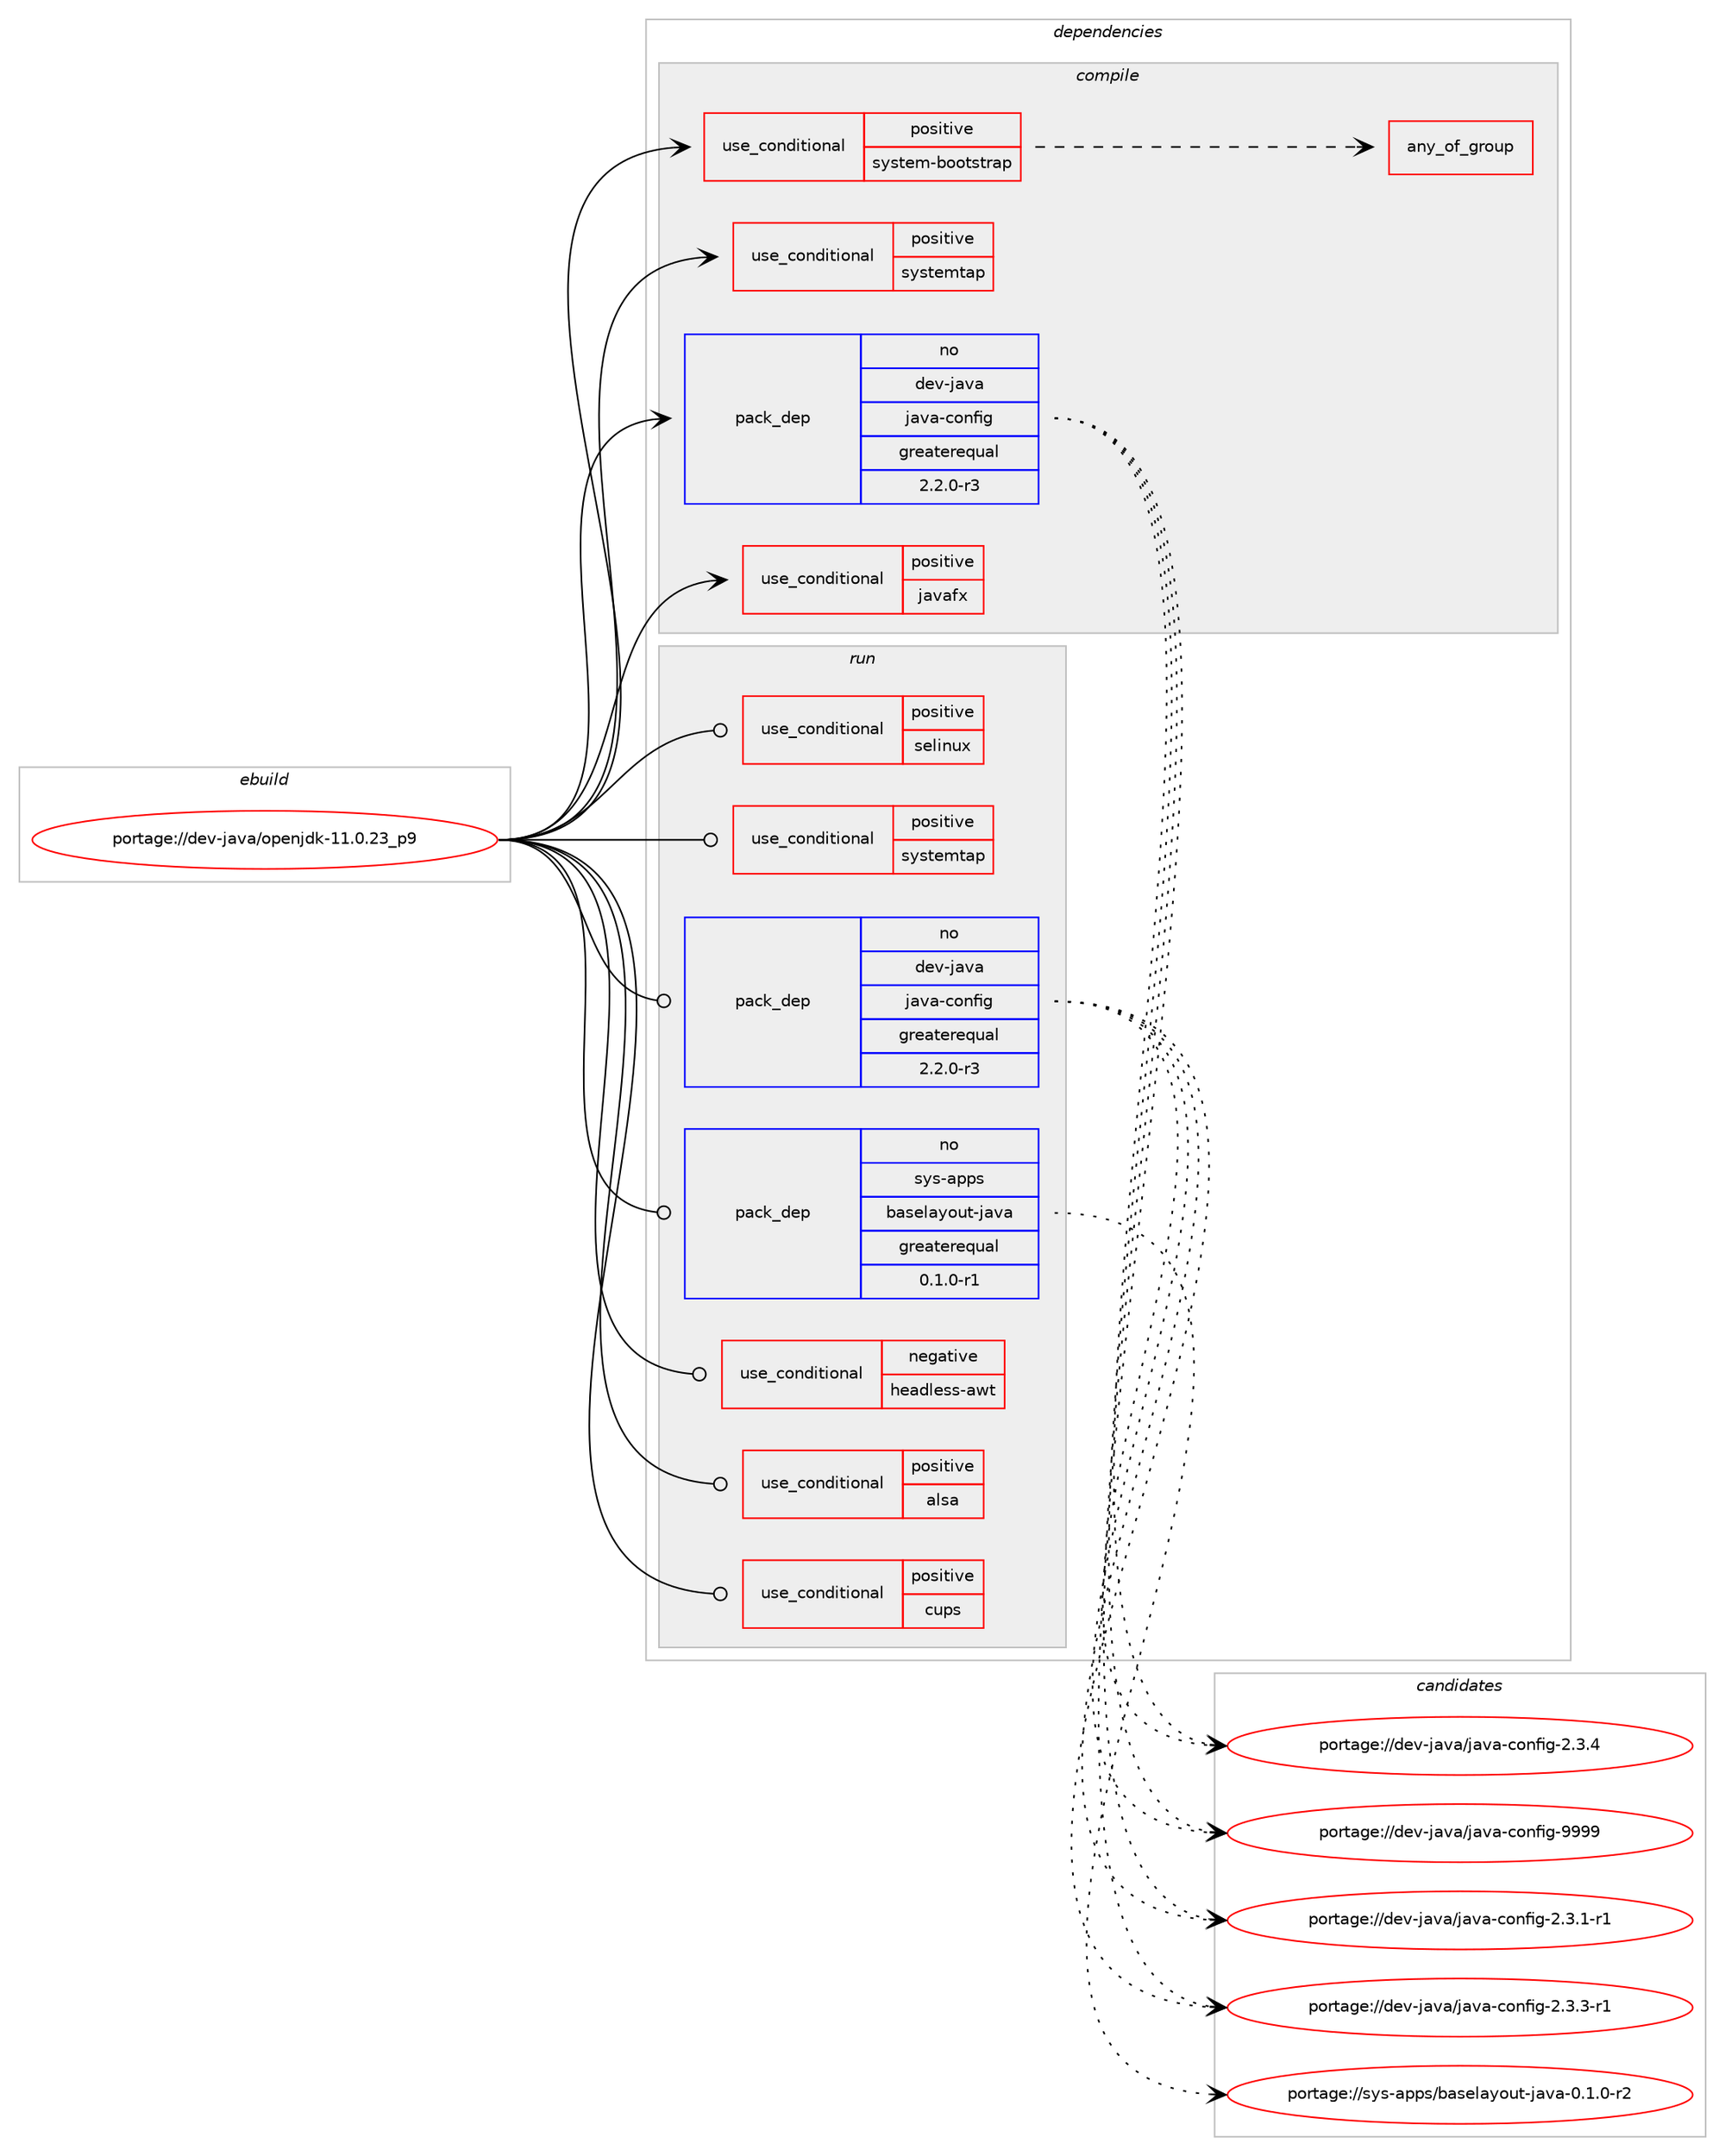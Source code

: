 digraph prolog {

# *************
# Graph options
# *************

newrank=true;
concentrate=true;
compound=true;
graph [rankdir=LR,fontname=Helvetica,fontsize=10,ranksep=1.5];#, ranksep=2.5, nodesep=0.2];
edge  [arrowhead=vee];
node  [fontname=Helvetica,fontsize=10];

# **********
# The ebuild
# **********

subgraph cluster_leftcol {
color=gray;
rank=same;
label=<<i>ebuild</i>>;
id [label="portage://dev-java/openjdk-11.0.23_p9", color=red, width=4, href="../dev-java/openjdk-11.0.23_p9.svg"];
}

# ****************
# The dependencies
# ****************

subgraph cluster_midcol {
color=gray;
label=<<i>dependencies</i>>;
subgraph cluster_compile {
fillcolor="#eeeeee";
style=filled;
label=<<i>compile</i>>;
subgraph cond21615 {
dependency48931 [label=<<TABLE BORDER="0" CELLBORDER="1" CELLSPACING="0" CELLPADDING="4"><TR><TD ROWSPAN="3" CELLPADDING="10">use_conditional</TD></TR><TR><TD>positive</TD></TR><TR><TD>javafx</TD></TR></TABLE>>, shape=none, color=red];
# *** BEGIN UNKNOWN DEPENDENCY TYPE (TODO) ***
# dependency48931 -> package_dependency(portage://dev-java/openjdk-11.0.23_p9,install,no,dev-java,openjfx,none,[,,],[slot(11),equal],[])
# *** END UNKNOWN DEPENDENCY TYPE (TODO) ***

}
id:e -> dependency48931:w [weight=20,style="solid",arrowhead="vee"];
subgraph cond21616 {
dependency48932 [label=<<TABLE BORDER="0" CELLBORDER="1" CELLSPACING="0" CELLPADDING="4"><TR><TD ROWSPAN="3" CELLPADDING="10">use_conditional</TD></TR><TR><TD>positive</TD></TR><TR><TD>system-bootstrap</TD></TR></TABLE>>, shape=none, color=red];
subgraph any914 {
dependency48933 [label=<<TABLE BORDER="0" CELLBORDER="1" CELLSPACING="0" CELLPADDING="4"><TR><TD CELLPADDING="10">any_of_group</TD></TR></TABLE>>, shape=none, color=red];# *** BEGIN UNKNOWN DEPENDENCY TYPE (TODO) ***
# dependency48933 -> package_dependency(portage://dev-java/openjdk-11.0.23_p9,install,no,dev-java,openjdk-bin,none,[,,],[slot(11)],[use(enable(gentoo-vm),positive)])
# *** END UNKNOWN DEPENDENCY TYPE (TODO) ***

# *** BEGIN UNKNOWN DEPENDENCY TYPE (TODO) ***
# dependency48933 -> package_dependency(portage://dev-java/openjdk-11.0.23_p9,install,no,dev-java,openjdk,none,[,,],[slot(11)],[use(enable(gentoo-vm),positive)])
# *** END UNKNOWN DEPENDENCY TYPE (TODO) ***

}
dependency48932:e -> dependency48933:w [weight=20,style="dashed",arrowhead="vee"];
}
id:e -> dependency48932:w [weight=20,style="solid",arrowhead="vee"];
subgraph cond21617 {
dependency48934 [label=<<TABLE BORDER="0" CELLBORDER="1" CELLSPACING="0" CELLPADDING="4"><TR><TD ROWSPAN="3" CELLPADDING="10">use_conditional</TD></TR><TR><TD>positive</TD></TR><TR><TD>systemtap</TD></TR></TABLE>>, shape=none, color=red];
# *** BEGIN UNKNOWN DEPENDENCY TYPE (TODO) ***
# dependency48934 -> package_dependency(portage://dev-java/openjdk-11.0.23_p9,install,no,dev-debug,systemtap,none,[,,],[],[])
# *** END UNKNOWN DEPENDENCY TYPE (TODO) ***

}
id:e -> dependency48934:w [weight=20,style="solid",arrowhead="vee"];
# *** BEGIN UNKNOWN DEPENDENCY TYPE (TODO) ***
# id -> package_dependency(portage://dev-java/openjdk-11.0.23_p9,install,no,app-arch,zip,none,[,,],[],[])
# *** END UNKNOWN DEPENDENCY TYPE (TODO) ***

# *** BEGIN UNKNOWN DEPENDENCY TYPE (TODO) ***
# id -> package_dependency(portage://dev-java/openjdk-11.0.23_p9,install,no,app-eselect,eselect-java,none,[,,],[],[])
# *** END UNKNOWN DEPENDENCY TYPE (TODO) ***

subgraph pack26290 {
dependency48935 [label=<<TABLE BORDER="0" CELLBORDER="1" CELLSPACING="0" CELLPADDING="4" WIDTH="220"><TR><TD ROWSPAN="6" CELLPADDING="30">pack_dep</TD></TR><TR><TD WIDTH="110">no</TD></TR><TR><TD>dev-java</TD></TR><TR><TD>java-config</TD></TR><TR><TD>greaterequal</TD></TR><TR><TD>2.2.0-r3</TD></TR></TABLE>>, shape=none, color=blue];
}
id:e -> dependency48935:w [weight=20,style="solid",arrowhead="vee"];
# *** BEGIN UNKNOWN DEPENDENCY TYPE (TODO) ***
# id -> package_dependency(portage://dev-java/openjdk-11.0.23_p9,install,no,dev-java,java-config,none,[,,],[],[])
# *** END UNKNOWN DEPENDENCY TYPE (TODO) ***

# *** BEGIN UNKNOWN DEPENDENCY TYPE (TODO) ***
# id -> package_dependency(portage://dev-java/openjdk-11.0.23_p9,install,no,media-libs,alsa-lib,none,[,,],[],[])
# *** END UNKNOWN DEPENDENCY TYPE (TODO) ***

# *** BEGIN UNKNOWN DEPENDENCY TYPE (TODO) ***
# id -> package_dependency(portage://dev-java/openjdk-11.0.23_p9,install,no,media-libs,freetype,none,[,,],[slot(2),equal],[])
# *** END UNKNOWN DEPENDENCY TYPE (TODO) ***

# *** BEGIN UNKNOWN DEPENDENCY TYPE (TODO) ***
# id -> package_dependency(portage://dev-java/openjdk-11.0.23_p9,install,no,media-libs,giflib,none,[,,],[slot(0),subslot(7)],[])
# *** END UNKNOWN DEPENDENCY TYPE (TODO) ***

# *** BEGIN UNKNOWN DEPENDENCY TYPE (TODO) ***
# id -> package_dependency(portage://dev-java/openjdk-11.0.23_p9,install,no,media-libs,harfbuzz,none,[,,],any_same_slot,[])
# *** END UNKNOWN DEPENDENCY TYPE (TODO) ***

# *** BEGIN UNKNOWN DEPENDENCY TYPE (TODO) ***
# id -> package_dependency(portage://dev-java/openjdk-11.0.23_p9,install,no,media-libs,lcms,none,[,,],[slot(2),equal],[])
# *** END UNKNOWN DEPENDENCY TYPE (TODO) ***

# *** BEGIN UNKNOWN DEPENDENCY TYPE (TODO) ***
# id -> package_dependency(portage://dev-java/openjdk-11.0.23_p9,install,no,media-libs,libjpeg-turbo,none,[,,],[slot(0),equal],[])
# *** END UNKNOWN DEPENDENCY TYPE (TODO) ***

# *** BEGIN UNKNOWN DEPENDENCY TYPE (TODO) ***
# id -> package_dependency(portage://dev-java/openjdk-11.0.23_p9,install,no,media-libs,libpng,none,[,,],[slot(0),equal],[])
# *** END UNKNOWN DEPENDENCY TYPE (TODO) ***

# *** BEGIN UNKNOWN DEPENDENCY TYPE (TODO) ***
# id -> package_dependency(portage://dev-java/openjdk-11.0.23_p9,install,no,net-print,cups,none,[,,],[],[])
# *** END UNKNOWN DEPENDENCY TYPE (TODO) ***

# *** BEGIN UNKNOWN DEPENDENCY TYPE (TODO) ***
# id -> package_dependency(portage://dev-java/openjdk-11.0.23_p9,install,no,sys-libs,zlib,none,[,,],[],[])
# *** END UNKNOWN DEPENDENCY TYPE (TODO) ***

# *** BEGIN UNKNOWN DEPENDENCY TYPE (TODO) ***
# id -> package_dependency(portage://dev-java/openjdk-11.0.23_p9,install,no,x11-base,xorg-proto,none,[,,],[],[])
# *** END UNKNOWN DEPENDENCY TYPE (TODO) ***

# *** BEGIN UNKNOWN DEPENDENCY TYPE (TODO) ***
# id -> package_dependency(portage://dev-java/openjdk-11.0.23_p9,install,no,x11-libs,libX11,none,[,,],[],[])
# *** END UNKNOWN DEPENDENCY TYPE (TODO) ***

# *** BEGIN UNKNOWN DEPENDENCY TYPE (TODO) ***
# id -> package_dependency(portage://dev-java/openjdk-11.0.23_p9,install,no,x11-libs,libXext,none,[,,],[],[])
# *** END UNKNOWN DEPENDENCY TYPE (TODO) ***

# *** BEGIN UNKNOWN DEPENDENCY TYPE (TODO) ***
# id -> package_dependency(portage://dev-java/openjdk-11.0.23_p9,install,no,x11-libs,libXi,none,[,,],[],[])
# *** END UNKNOWN DEPENDENCY TYPE (TODO) ***

# *** BEGIN UNKNOWN DEPENDENCY TYPE (TODO) ***
# id -> package_dependency(portage://dev-java/openjdk-11.0.23_p9,install,no,x11-libs,libXrandr,none,[,,],[],[])
# *** END UNKNOWN DEPENDENCY TYPE (TODO) ***

# *** BEGIN UNKNOWN DEPENDENCY TYPE (TODO) ***
# id -> package_dependency(portage://dev-java/openjdk-11.0.23_p9,install,no,x11-libs,libXrender,none,[,,],[],[])
# *** END UNKNOWN DEPENDENCY TYPE (TODO) ***

# *** BEGIN UNKNOWN DEPENDENCY TYPE (TODO) ***
# id -> package_dependency(portage://dev-java/openjdk-11.0.23_p9,install,no,x11-libs,libXt,none,[,,],[],[])
# *** END UNKNOWN DEPENDENCY TYPE (TODO) ***

# *** BEGIN UNKNOWN DEPENDENCY TYPE (TODO) ***
# id -> package_dependency(portage://dev-java/openjdk-11.0.23_p9,install,no,x11-libs,libXtst,none,[,,],[],[])
# *** END UNKNOWN DEPENDENCY TYPE (TODO) ***

}
subgraph cluster_compileandrun {
fillcolor="#eeeeee";
style=filled;
label=<<i>compile and run</i>>;
}
subgraph cluster_run {
fillcolor="#eeeeee";
style=filled;
label=<<i>run</i>>;
subgraph cond21618 {
dependency48936 [label=<<TABLE BORDER="0" CELLBORDER="1" CELLSPACING="0" CELLPADDING="4"><TR><TD ROWSPAN="3" CELLPADDING="10">use_conditional</TD></TR><TR><TD>negative</TD></TR><TR><TD>headless-awt</TD></TR></TABLE>>, shape=none, color=red];
# *** BEGIN UNKNOWN DEPENDENCY TYPE (TODO) ***
# dependency48936 -> package_dependency(portage://dev-java/openjdk-11.0.23_p9,run,no,x11-libs,libX11,none,[,,],[],[])
# *** END UNKNOWN DEPENDENCY TYPE (TODO) ***

# *** BEGIN UNKNOWN DEPENDENCY TYPE (TODO) ***
# dependency48936 -> package_dependency(portage://dev-java/openjdk-11.0.23_p9,run,no,x11-libs,libXext,none,[,,],[],[])
# *** END UNKNOWN DEPENDENCY TYPE (TODO) ***

# *** BEGIN UNKNOWN DEPENDENCY TYPE (TODO) ***
# dependency48936 -> package_dependency(portage://dev-java/openjdk-11.0.23_p9,run,no,x11-libs,libXi,none,[,,],[],[])
# *** END UNKNOWN DEPENDENCY TYPE (TODO) ***

# *** BEGIN UNKNOWN DEPENDENCY TYPE (TODO) ***
# dependency48936 -> package_dependency(portage://dev-java/openjdk-11.0.23_p9,run,no,x11-libs,libXrandr,none,[,,],[],[])
# *** END UNKNOWN DEPENDENCY TYPE (TODO) ***

# *** BEGIN UNKNOWN DEPENDENCY TYPE (TODO) ***
# dependency48936 -> package_dependency(portage://dev-java/openjdk-11.0.23_p9,run,no,x11-libs,libXrender,none,[,,],[],[])
# *** END UNKNOWN DEPENDENCY TYPE (TODO) ***

# *** BEGIN UNKNOWN DEPENDENCY TYPE (TODO) ***
# dependency48936 -> package_dependency(portage://dev-java/openjdk-11.0.23_p9,run,no,x11-libs,libXt,none,[,,],[],[])
# *** END UNKNOWN DEPENDENCY TYPE (TODO) ***

# *** BEGIN UNKNOWN DEPENDENCY TYPE (TODO) ***
# dependency48936 -> package_dependency(portage://dev-java/openjdk-11.0.23_p9,run,no,x11-libs,libXtst,none,[,,],[],[])
# *** END UNKNOWN DEPENDENCY TYPE (TODO) ***

}
id:e -> dependency48936:w [weight=20,style="solid",arrowhead="odot"];
subgraph cond21619 {
dependency48937 [label=<<TABLE BORDER="0" CELLBORDER="1" CELLSPACING="0" CELLPADDING="4"><TR><TD ROWSPAN="3" CELLPADDING="10">use_conditional</TD></TR><TR><TD>positive</TD></TR><TR><TD>alsa</TD></TR></TABLE>>, shape=none, color=red];
# *** BEGIN UNKNOWN DEPENDENCY TYPE (TODO) ***
# dependency48937 -> package_dependency(portage://dev-java/openjdk-11.0.23_p9,run,no,media-libs,alsa-lib,none,[,,],[],[])
# *** END UNKNOWN DEPENDENCY TYPE (TODO) ***

}
id:e -> dependency48937:w [weight=20,style="solid",arrowhead="odot"];
subgraph cond21620 {
dependency48938 [label=<<TABLE BORDER="0" CELLBORDER="1" CELLSPACING="0" CELLPADDING="4"><TR><TD ROWSPAN="3" CELLPADDING="10">use_conditional</TD></TR><TR><TD>positive</TD></TR><TR><TD>cups</TD></TR></TABLE>>, shape=none, color=red];
# *** BEGIN UNKNOWN DEPENDENCY TYPE (TODO) ***
# dependency48938 -> package_dependency(portage://dev-java/openjdk-11.0.23_p9,run,no,net-print,cups,none,[,,],[],[])
# *** END UNKNOWN DEPENDENCY TYPE (TODO) ***

}
id:e -> dependency48938:w [weight=20,style="solid",arrowhead="odot"];
subgraph cond21621 {
dependency48939 [label=<<TABLE BORDER="0" CELLBORDER="1" CELLSPACING="0" CELLPADDING="4"><TR><TD ROWSPAN="3" CELLPADDING="10">use_conditional</TD></TR><TR><TD>positive</TD></TR><TR><TD>selinux</TD></TR></TABLE>>, shape=none, color=red];
# *** BEGIN UNKNOWN DEPENDENCY TYPE (TODO) ***
# dependency48939 -> package_dependency(portage://dev-java/openjdk-11.0.23_p9,run,no,sec-policy,selinux-java,none,[,,],[],[])
# *** END UNKNOWN DEPENDENCY TYPE (TODO) ***

}
id:e -> dependency48939:w [weight=20,style="solid",arrowhead="odot"];
subgraph cond21622 {
dependency48940 [label=<<TABLE BORDER="0" CELLBORDER="1" CELLSPACING="0" CELLPADDING="4"><TR><TD ROWSPAN="3" CELLPADDING="10">use_conditional</TD></TR><TR><TD>positive</TD></TR><TR><TD>systemtap</TD></TR></TABLE>>, shape=none, color=red];
# *** BEGIN UNKNOWN DEPENDENCY TYPE (TODO) ***
# dependency48940 -> package_dependency(portage://dev-java/openjdk-11.0.23_p9,run,no,dev-debug,systemtap,none,[,,],[],[])
# *** END UNKNOWN DEPENDENCY TYPE (TODO) ***

}
id:e -> dependency48940:w [weight=20,style="solid",arrowhead="odot"];
# *** BEGIN UNKNOWN DEPENDENCY TYPE (TODO) ***
# id -> package_dependency(portage://dev-java/openjdk-11.0.23_p9,run,no,app-eselect,eselect-java,none,[,,],[],[])
# *** END UNKNOWN DEPENDENCY TYPE (TODO) ***

subgraph pack26291 {
dependency48941 [label=<<TABLE BORDER="0" CELLBORDER="1" CELLSPACING="0" CELLPADDING="4" WIDTH="220"><TR><TD ROWSPAN="6" CELLPADDING="30">pack_dep</TD></TR><TR><TD WIDTH="110">no</TD></TR><TR><TD>dev-java</TD></TR><TR><TD>java-config</TD></TR><TR><TD>greaterequal</TD></TR><TR><TD>2.2.0-r3</TD></TR></TABLE>>, shape=none, color=blue];
}
id:e -> dependency48941:w [weight=20,style="solid",arrowhead="odot"];
# *** BEGIN UNKNOWN DEPENDENCY TYPE (TODO) ***
# id -> package_dependency(portage://dev-java/openjdk-11.0.23_p9,run,no,dev-java,java-config,none,[,,],[],[])
# *** END UNKNOWN DEPENDENCY TYPE (TODO) ***

# *** BEGIN UNKNOWN DEPENDENCY TYPE (TODO) ***
# id -> package_dependency(portage://dev-java/openjdk-11.0.23_p9,run,no,media-libs,freetype,none,[,,],[slot(2),equal],[])
# *** END UNKNOWN DEPENDENCY TYPE (TODO) ***

# *** BEGIN UNKNOWN DEPENDENCY TYPE (TODO) ***
# id -> package_dependency(portage://dev-java/openjdk-11.0.23_p9,run,no,media-libs,giflib,none,[,,],[slot(0),subslot(7)],[])
# *** END UNKNOWN DEPENDENCY TYPE (TODO) ***

# *** BEGIN UNKNOWN DEPENDENCY TYPE (TODO) ***
# id -> package_dependency(portage://dev-java/openjdk-11.0.23_p9,run,no,media-libs,harfbuzz,none,[,,],any_same_slot,[])
# *** END UNKNOWN DEPENDENCY TYPE (TODO) ***

# *** BEGIN UNKNOWN DEPENDENCY TYPE (TODO) ***
# id -> package_dependency(portage://dev-java/openjdk-11.0.23_p9,run,no,media-libs,lcms,none,[,,],[slot(2),equal],[])
# *** END UNKNOWN DEPENDENCY TYPE (TODO) ***

# *** BEGIN UNKNOWN DEPENDENCY TYPE (TODO) ***
# id -> package_dependency(portage://dev-java/openjdk-11.0.23_p9,run,no,media-libs,libjpeg-turbo,none,[,,],[slot(0),equal],[])
# *** END UNKNOWN DEPENDENCY TYPE (TODO) ***

# *** BEGIN UNKNOWN DEPENDENCY TYPE (TODO) ***
# id -> package_dependency(portage://dev-java/openjdk-11.0.23_p9,run,no,media-libs,libpng,none,[,,],[slot(0),equal],[])
# *** END UNKNOWN DEPENDENCY TYPE (TODO) ***

subgraph pack26292 {
dependency48942 [label=<<TABLE BORDER="0" CELLBORDER="1" CELLSPACING="0" CELLPADDING="4" WIDTH="220"><TR><TD ROWSPAN="6" CELLPADDING="30">pack_dep</TD></TR><TR><TD WIDTH="110">no</TD></TR><TR><TD>sys-apps</TD></TR><TR><TD>baselayout-java</TD></TR><TR><TD>greaterequal</TD></TR><TR><TD>0.1.0-r1</TD></TR></TABLE>>, shape=none, color=blue];
}
id:e -> dependency48942:w [weight=20,style="solid",arrowhead="odot"];
# *** BEGIN UNKNOWN DEPENDENCY TYPE (TODO) ***
# id -> package_dependency(portage://dev-java/openjdk-11.0.23_p9,run,no,sys-libs,zlib,none,[,,],[],[])
# *** END UNKNOWN DEPENDENCY TYPE (TODO) ***

}
}

# **************
# The candidates
# **************

subgraph cluster_choices {
rank=same;
color=gray;
label=<<i>candidates</i>>;

subgraph choice26290 {
color=black;
nodesep=1;
choice10010111845106971189747106971189745991111101021051034550465146494511449 [label="portage://dev-java/java-config-2.3.1-r1", color=red, width=4,href="../dev-java/java-config-2.3.1-r1.svg"];
choice10010111845106971189747106971189745991111101021051034550465146514511449 [label="portage://dev-java/java-config-2.3.3-r1", color=red, width=4,href="../dev-java/java-config-2.3.3-r1.svg"];
choice1001011184510697118974710697118974599111110102105103455046514652 [label="portage://dev-java/java-config-2.3.4", color=red, width=4,href="../dev-java/java-config-2.3.4.svg"];
choice10010111845106971189747106971189745991111101021051034557575757 [label="portage://dev-java/java-config-9999", color=red, width=4,href="../dev-java/java-config-9999.svg"];
dependency48935:e -> choice10010111845106971189747106971189745991111101021051034550465146494511449:w [style=dotted,weight="100"];
dependency48935:e -> choice10010111845106971189747106971189745991111101021051034550465146514511449:w [style=dotted,weight="100"];
dependency48935:e -> choice1001011184510697118974710697118974599111110102105103455046514652:w [style=dotted,weight="100"];
dependency48935:e -> choice10010111845106971189747106971189745991111101021051034557575757:w [style=dotted,weight="100"];
}
subgraph choice26291 {
color=black;
nodesep=1;
choice10010111845106971189747106971189745991111101021051034550465146494511449 [label="portage://dev-java/java-config-2.3.1-r1", color=red, width=4,href="../dev-java/java-config-2.3.1-r1.svg"];
choice10010111845106971189747106971189745991111101021051034550465146514511449 [label="portage://dev-java/java-config-2.3.3-r1", color=red, width=4,href="../dev-java/java-config-2.3.3-r1.svg"];
choice1001011184510697118974710697118974599111110102105103455046514652 [label="portage://dev-java/java-config-2.3.4", color=red, width=4,href="../dev-java/java-config-2.3.4.svg"];
choice10010111845106971189747106971189745991111101021051034557575757 [label="portage://dev-java/java-config-9999", color=red, width=4,href="../dev-java/java-config-9999.svg"];
dependency48941:e -> choice10010111845106971189747106971189745991111101021051034550465146494511449:w [style=dotted,weight="100"];
dependency48941:e -> choice10010111845106971189747106971189745991111101021051034550465146514511449:w [style=dotted,weight="100"];
dependency48941:e -> choice1001011184510697118974710697118974599111110102105103455046514652:w [style=dotted,weight="100"];
dependency48941:e -> choice10010111845106971189747106971189745991111101021051034557575757:w [style=dotted,weight="100"];
}
subgraph choice26292 {
color=black;
nodesep=1;
choice1151211154597112112115479897115101108971211111171164510697118974548464946484511450 [label="portage://sys-apps/baselayout-java-0.1.0-r2", color=red, width=4,href="../sys-apps/baselayout-java-0.1.0-r2.svg"];
dependency48942:e -> choice1151211154597112112115479897115101108971211111171164510697118974548464946484511450:w [style=dotted,weight="100"];
}
}

}
